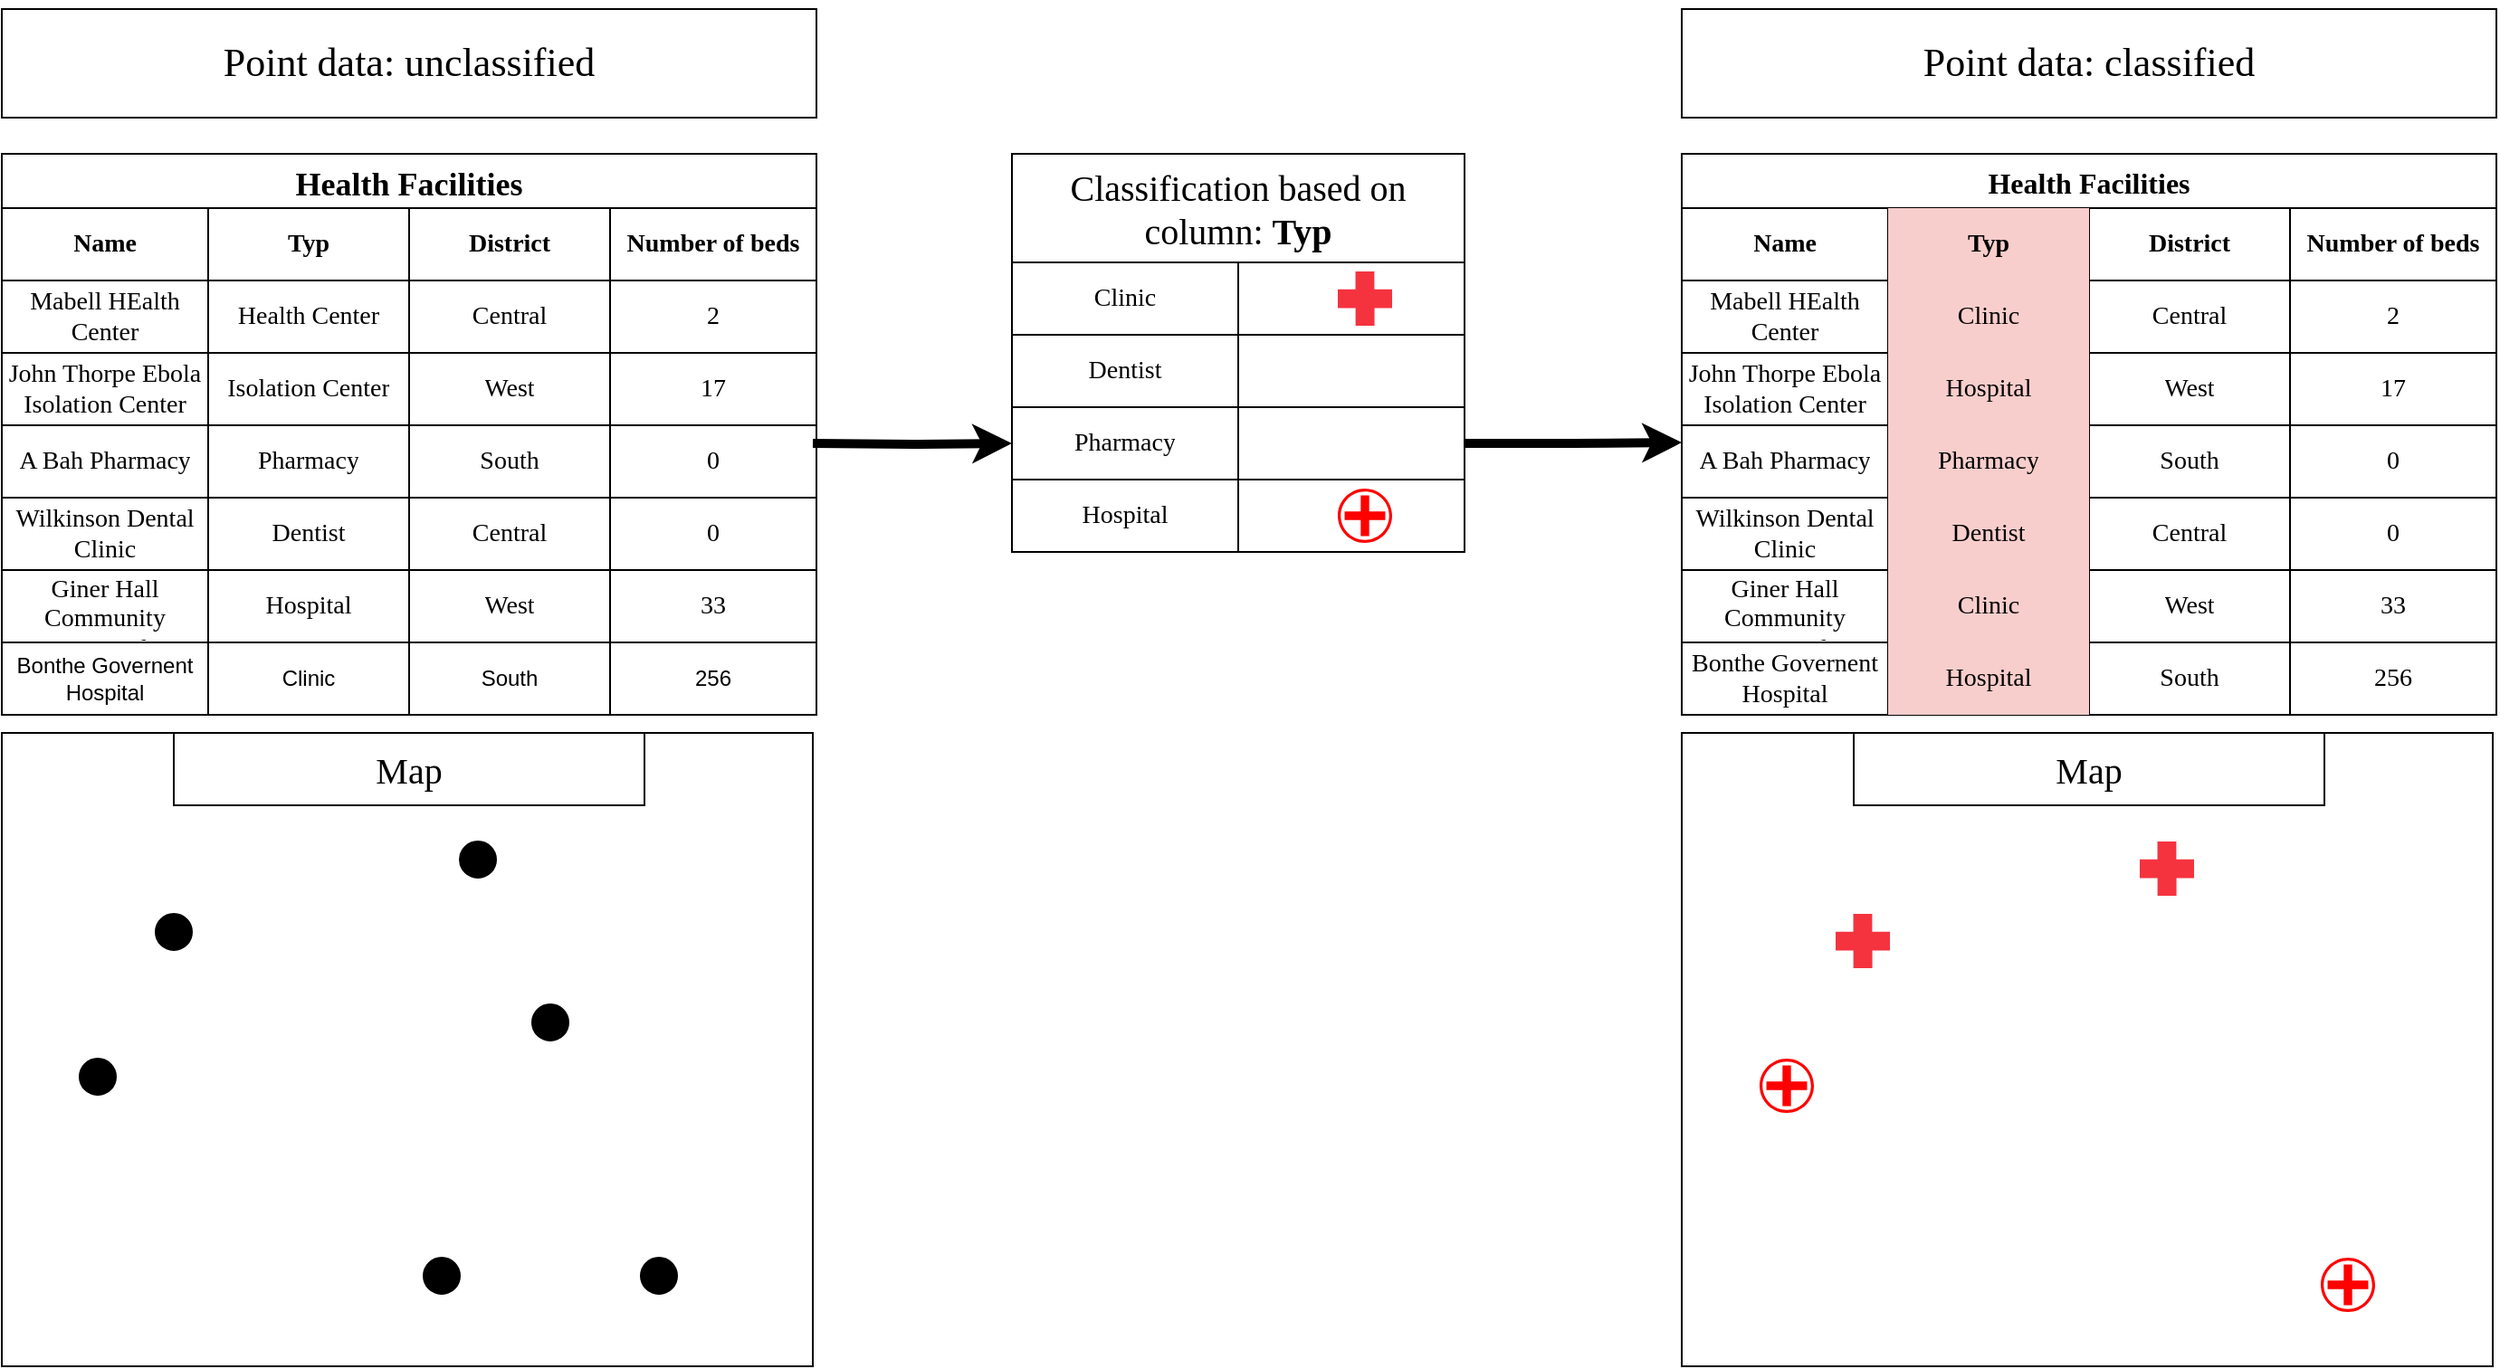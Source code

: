 <mxfile version="22.1.0" type="github">
  <diagram name="Seite-1" id="5j-T2ay0NRmo94tfC0bt">
    <mxGraphModel dx="2088" dy="2980" grid="1" gridSize="10" guides="1" tooltips="1" connect="1" arrows="1" fold="1" page="1" pageScale="1" pageWidth="827" pageHeight="1169" math="0" shadow="0">
      <root>
        <mxCell id="0" />
        <mxCell id="1" parent="0" />
        <mxCell id="Hre0k5CdGtxkCVLCbG9s-229" value="" style="rounded=0;whiteSpace=wrap;html=1;strokeColor=none;" vertex="1" parent="1">
          <mxGeometry x="112" y="220" width="1378" height="750" as="geometry" />
        </mxCell>
        <mxCell id="Hre0k5CdGtxkCVLCbG9s-151" value="" style="rounded=0;whiteSpace=wrap;html=1;" vertex="1" parent="1">
          <mxGeometry x="1040" y="620" width="448" height="350" as="geometry" />
        </mxCell>
        <mxCell id="Hre0k5CdGtxkCVLCbG9s-150" value="" style="rounded=0;whiteSpace=wrap;html=1;" vertex="1" parent="1">
          <mxGeometry x="112" y="620" width="448" height="350" as="geometry" />
        </mxCell>
        <mxCell id="Hre0k5CdGtxkCVLCbG9s-2" value="&lt;p class=&quot;MsoNormal&quot; style=&quot;font-size: 22px;&quot;&gt;Point data: unclassified&lt;/p&gt;" style="rounded=0;whiteSpace=wrap;html=1;fontFamily=Verdana;fontSize=22;" vertex="1" parent="1">
          <mxGeometry x="112" y="220" width="450" height="60" as="geometry" />
        </mxCell>
        <mxCell id="Hre0k5CdGtxkCVLCbG9s-223" style="edgeStyle=orthogonalEdgeStyle;rounded=0;orthogonalLoop=1;jettySize=auto;html=1;entryX=0;entryY=0.5;entryDx=0;entryDy=0;strokeWidth=5;" edge="1" parent="1" target="Hre0k5CdGtxkCVLCbG9s-189">
          <mxGeometry relative="1" as="geometry">
            <mxPoint x="560" y="460" as="sourcePoint" />
          </mxGeometry>
        </mxCell>
        <mxCell id="Hre0k5CdGtxkCVLCbG9s-8" value="Health Facilities" style="shape=table;startSize=30;container=1;collapsible=0;childLayout=tableLayout;fontFamily=Verdana;fontSize=18;fontStyle=1;labelBackgroundColor=none;labelBorderColor=none;" vertex="1" parent="1">
          <mxGeometry x="112" y="300" width="450" height="310" as="geometry" />
        </mxCell>
        <mxCell id="Hre0k5CdGtxkCVLCbG9s-9" value="" style="shape=tableRow;horizontal=0;startSize=0;swimlaneHead=0;swimlaneBody=0;strokeColor=inherit;top=0;left=0;bottom=0;right=0;collapsible=0;dropTarget=0;fillColor=none;points=[[0,0.5],[1,0.5]];portConstraint=eastwest;labelBackgroundColor=none;" vertex="1" parent="Hre0k5CdGtxkCVLCbG9s-8">
          <mxGeometry y="30" width="450" height="40" as="geometry" />
        </mxCell>
        <mxCell id="Hre0k5CdGtxkCVLCbG9s-10" value="Name" style="shape=partialRectangle;html=1;whiteSpace=wrap;connectable=0;strokeColor=inherit;overflow=hidden;fillColor=none;top=0;left=0;bottom=0;right=0;pointerEvents=1;fontStyle=1;fontFamily=Verdana;fontSize=14;labelBackgroundColor=none;" vertex="1" parent="Hre0k5CdGtxkCVLCbG9s-9">
          <mxGeometry width="114" height="40" as="geometry">
            <mxRectangle width="114" height="40" as="alternateBounds" />
          </mxGeometry>
        </mxCell>
        <mxCell id="Hre0k5CdGtxkCVLCbG9s-11" value="Typ" style="shape=partialRectangle;html=1;whiteSpace=wrap;connectable=0;strokeColor=inherit;overflow=hidden;fillColor=none;top=0;left=0;bottom=0;right=0;pointerEvents=1;fontStyle=1;fontFamily=Verdana;fontSize=14;labelBackgroundColor=none;" vertex="1" parent="Hre0k5CdGtxkCVLCbG9s-9">
          <mxGeometry x="114" width="111" height="40" as="geometry">
            <mxRectangle width="111" height="40" as="alternateBounds" />
          </mxGeometry>
        </mxCell>
        <mxCell id="Hre0k5CdGtxkCVLCbG9s-12" value="District" style="shape=partialRectangle;html=1;whiteSpace=wrap;connectable=0;strokeColor=inherit;overflow=hidden;fillColor=none;top=0;left=0;bottom=0;right=0;pointerEvents=1;fontStyle=1;fontFamily=Verdana;fontSize=14;labelBackgroundColor=none;" vertex="1" parent="Hre0k5CdGtxkCVLCbG9s-9">
          <mxGeometry x="225" width="111" height="40" as="geometry">
            <mxRectangle width="111" height="40" as="alternateBounds" />
          </mxGeometry>
        </mxCell>
        <mxCell id="Hre0k5CdGtxkCVLCbG9s-13" value="Number of beds" style="shape=partialRectangle;html=1;whiteSpace=wrap;connectable=0;strokeColor=inherit;overflow=hidden;fillColor=none;top=0;left=0;bottom=0;right=0;pointerEvents=1;fontStyle=1;fontFamily=Verdana;fontSize=14;labelBackgroundColor=none;" vertex="1" parent="Hre0k5CdGtxkCVLCbG9s-9">
          <mxGeometry x="336" width="114" height="40" as="geometry">
            <mxRectangle width="114" height="40" as="alternateBounds" />
          </mxGeometry>
        </mxCell>
        <mxCell id="Hre0k5CdGtxkCVLCbG9s-15" value="" style="shape=tableRow;horizontal=0;startSize=0;swimlaneHead=0;swimlaneBody=0;strokeColor=inherit;top=0;left=0;bottom=0;right=0;collapsible=0;dropTarget=0;fillColor=none;points=[[0,0.5],[1,0.5]];portConstraint=eastwest;fontFamily=Verdana;fontSize=14;labelBackgroundColor=none;" vertex="1" parent="Hre0k5CdGtxkCVLCbG9s-8">
          <mxGeometry y="70" width="450" height="40" as="geometry" />
        </mxCell>
        <mxCell id="Hre0k5CdGtxkCVLCbG9s-16" value="Mabell HEalth Center" style="shape=partialRectangle;html=1;whiteSpace=wrap;connectable=0;strokeColor=inherit;overflow=hidden;fillColor=none;top=0;left=0;bottom=0;right=0;pointerEvents=1;fontFamily=Verdana;fontSize=14;labelBackgroundColor=none;" vertex="1" parent="Hre0k5CdGtxkCVLCbG9s-15">
          <mxGeometry width="114" height="40" as="geometry">
            <mxRectangle width="114" height="40" as="alternateBounds" />
          </mxGeometry>
        </mxCell>
        <mxCell id="Hre0k5CdGtxkCVLCbG9s-17" value="Health Center" style="shape=partialRectangle;html=1;whiteSpace=wrap;connectable=0;strokeColor=inherit;overflow=hidden;fillColor=none;top=0;left=0;bottom=0;right=0;pointerEvents=1;fontFamily=Verdana;fontSize=14;labelBackgroundColor=none;" vertex="1" parent="Hre0k5CdGtxkCVLCbG9s-15">
          <mxGeometry x="114" width="111" height="40" as="geometry">
            <mxRectangle width="111" height="40" as="alternateBounds" />
          </mxGeometry>
        </mxCell>
        <mxCell id="Hre0k5CdGtxkCVLCbG9s-18" value="Central" style="shape=partialRectangle;html=1;whiteSpace=wrap;connectable=0;strokeColor=inherit;overflow=hidden;fillColor=none;top=0;left=0;bottom=0;right=0;pointerEvents=1;fontFamily=Verdana;fontSize=14;labelBackgroundColor=none;" vertex="1" parent="Hre0k5CdGtxkCVLCbG9s-15">
          <mxGeometry x="225" width="111" height="40" as="geometry">
            <mxRectangle width="111" height="40" as="alternateBounds" />
          </mxGeometry>
        </mxCell>
        <mxCell id="Hre0k5CdGtxkCVLCbG9s-19" value="2" style="shape=partialRectangle;html=1;whiteSpace=wrap;connectable=0;strokeColor=inherit;overflow=hidden;fillColor=none;top=0;left=0;bottom=0;right=0;pointerEvents=1;fontFamily=Verdana;fontSize=14;labelBackgroundColor=none;" vertex="1" parent="Hre0k5CdGtxkCVLCbG9s-15">
          <mxGeometry x="336" width="114" height="40" as="geometry">
            <mxRectangle width="114" height="40" as="alternateBounds" />
          </mxGeometry>
        </mxCell>
        <mxCell id="Hre0k5CdGtxkCVLCbG9s-21" value="" style="shape=tableRow;horizontal=0;startSize=0;swimlaneHead=0;swimlaneBody=0;strokeColor=inherit;top=0;left=0;bottom=0;right=0;collapsible=0;dropTarget=0;fillColor=none;points=[[0,0.5],[1,0.5]];portConstraint=eastwest;fontFamily=Verdana;fontSize=14;labelBackgroundColor=none;" vertex="1" parent="Hre0k5CdGtxkCVLCbG9s-8">
          <mxGeometry y="110" width="450" height="40" as="geometry" />
        </mxCell>
        <mxCell id="Hre0k5CdGtxkCVLCbG9s-22" value="John Thorpe Ebola Isolation Center" style="shape=partialRectangle;html=1;whiteSpace=wrap;connectable=0;strokeColor=inherit;overflow=hidden;fillColor=none;top=0;left=0;bottom=0;right=0;pointerEvents=1;fontFamily=Verdana;fontSize=14;labelBackgroundColor=none;" vertex="1" parent="Hre0k5CdGtxkCVLCbG9s-21">
          <mxGeometry width="114" height="40" as="geometry">
            <mxRectangle width="114" height="40" as="alternateBounds" />
          </mxGeometry>
        </mxCell>
        <mxCell id="Hre0k5CdGtxkCVLCbG9s-23" value="Isolation Center" style="shape=partialRectangle;html=1;whiteSpace=wrap;connectable=0;strokeColor=inherit;overflow=hidden;fillColor=none;top=0;left=0;bottom=0;right=0;pointerEvents=1;fontFamily=Verdana;fontSize=14;labelBackgroundColor=none;" vertex="1" parent="Hre0k5CdGtxkCVLCbG9s-21">
          <mxGeometry x="114" width="111" height="40" as="geometry">
            <mxRectangle width="111" height="40" as="alternateBounds" />
          </mxGeometry>
        </mxCell>
        <mxCell id="Hre0k5CdGtxkCVLCbG9s-24" value="West" style="shape=partialRectangle;html=1;whiteSpace=wrap;connectable=0;strokeColor=inherit;overflow=hidden;fillColor=none;top=0;left=0;bottom=0;right=0;pointerEvents=1;fontFamily=Verdana;fontSize=14;labelBackgroundColor=none;" vertex="1" parent="Hre0k5CdGtxkCVLCbG9s-21">
          <mxGeometry x="225" width="111" height="40" as="geometry">
            <mxRectangle width="111" height="40" as="alternateBounds" />
          </mxGeometry>
        </mxCell>
        <mxCell id="Hre0k5CdGtxkCVLCbG9s-25" value="17" style="shape=partialRectangle;html=1;whiteSpace=wrap;connectable=0;strokeColor=inherit;overflow=hidden;fillColor=none;top=0;left=0;bottom=0;right=0;pointerEvents=1;fontFamily=Verdana;fontSize=14;labelBackgroundColor=none;" vertex="1" parent="Hre0k5CdGtxkCVLCbG9s-21">
          <mxGeometry x="336" width="114" height="40" as="geometry">
            <mxRectangle width="114" height="40" as="alternateBounds" />
          </mxGeometry>
        </mxCell>
        <mxCell id="Hre0k5CdGtxkCVLCbG9s-27" value="" style="shape=tableRow;horizontal=0;startSize=0;swimlaneHead=0;swimlaneBody=0;strokeColor=inherit;top=0;left=0;bottom=0;right=0;collapsible=0;dropTarget=0;fillColor=none;points=[[0,0.5],[1,0.5]];portConstraint=eastwest;fontFamily=Verdana;fontSize=14;labelBackgroundColor=none;" vertex="1" parent="Hre0k5CdGtxkCVLCbG9s-8">
          <mxGeometry y="150" width="450" height="40" as="geometry" />
        </mxCell>
        <mxCell id="Hre0k5CdGtxkCVLCbG9s-28" value="A Bah Pharmacy" style="shape=partialRectangle;html=1;whiteSpace=wrap;connectable=0;strokeColor=inherit;overflow=hidden;fillColor=none;top=0;left=0;bottom=0;right=0;pointerEvents=1;fontFamily=Verdana;fontSize=14;labelBackgroundColor=none;" vertex="1" parent="Hre0k5CdGtxkCVLCbG9s-27">
          <mxGeometry width="114" height="40" as="geometry">
            <mxRectangle width="114" height="40" as="alternateBounds" />
          </mxGeometry>
        </mxCell>
        <mxCell id="Hre0k5CdGtxkCVLCbG9s-29" value="Pharmacy" style="shape=partialRectangle;html=1;whiteSpace=wrap;connectable=0;strokeColor=inherit;overflow=hidden;fillColor=none;top=0;left=0;bottom=0;right=0;pointerEvents=1;fontFamily=Verdana;fontSize=14;labelBackgroundColor=none;" vertex="1" parent="Hre0k5CdGtxkCVLCbG9s-27">
          <mxGeometry x="114" width="111" height="40" as="geometry">
            <mxRectangle width="111" height="40" as="alternateBounds" />
          </mxGeometry>
        </mxCell>
        <mxCell id="Hre0k5CdGtxkCVLCbG9s-30" value="South" style="shape=partialRectangle;html=1;whiteSpace=wrap;connectable=0;strokeColor=inherit;overflow=hidden;fillColor=none;top=0;left=0;bottom=0;right=0;pointerEvents=1;fontFamily=Verdana;fontSize=14;labelBackgroundColor=none;" vertex="1" parent="Hre0k5CdGtxkCVLCbG9s-27">
          <mxGeometry x="225" width="111" height="40" as="geometry">
            <mxRectangle width="111" height="40" as="alternateBounds" />
          </mxGeometry>
        </mxCell>
        <mxCell id="Hre0k5CdGtxkCVLCbG9s-31" value="0" style="shape=partialRectangle;html=1;whiteSpace=wrap;connectable=0;strokeColor=inherit;overflow=hidden;fillColor=none;top=0;left=0;bottom=0;right=0;pointerEvents=1;fontFamily=Verdana;fontSize=14;labelBackgroundColor=none;" vertex="1" parent="Hre0k5CdGtxkCVLCbG9s-27">
          <mxGeometry x="336" width="114" height="40" as="geometry">
            <mxRectangle width="114" height="40" as="alternateBounds" />
          </mxGeometry>
        </mxCell>
        <mxCell id="Hre0k5CdGtxkCVLCbG9s-33" value="" style="shape=tableRow;horizontal=0;startSize=0;swimlaneHead=0;swimlaneBody=0;strokeColor=inherit;top=0;left=0;bottom=0;right=0;collapsible=0;dropTarget=0;fillColor=none;points=[[0,0.5],[1,0.5]];portConstraint=eastwest;fontFamily=Verdana;fontSize=14;labelBackgroundColor=none;" vertex="1" parent="Hre0k5CdGtxkCVLCbG9s-8">
          <mxGeometry y="190" width="450" height="40" as="geometry" />
        </mxCell>
        <mxCell id="Hre0k5CdGtxkCVLCbG9s-34" value="Wilkinson Dental Clinic" style="shape=partialRectangle;html=1;whiteSpace=wrap;connectable=0;strokeColor=inherit;overflow=hidden;fillColor=none;top=0;left=0;bottom=0;right=0;pointerEvents=1;fontFamily=Verdana;fontSize=14;labelBackgroundColor=none;" vertex="1" parent="Hre0k5CdGtxkCVLCbG9s-33">
          <mxGeometry width="114" height="40" as="geometry">
            <mxRectangle width="114" height="40" as="alternateBounds" />
          </mxGeometry>
        </mxCell>
        <mxCell id="Hre0k5CdGtxkCVLCbG9s-35" value="Dentist" style="shape=partialRectangle;html=1;whiteSpace=wrap;connectable=0;strokeColor=inherit;overflow=hidden;fillColor=none;top=0;left=0;bottom=0;right=0;pointerEvents=1;fontFamily=Verdana;fontSize=14;labelBackgroundColor=none;" vertex="1" parent="Hre0k5CdGtxkCVLCbG9s-33">
          <mxGeometry x="114" width="111" height="40" as="geometry">
            <mxRectangle width="111" height="40" as="alternateBounds" />
          </mxGeometry>
        </mxCell>
        <mxCell id="Hre0k5CdGtxkCVLCbG9s-36" value="Central" style="shape=partialRectangle;html=1;whiteSpace=wrap;connectable=0;strokeColor=inherit;overflow=hidden;fillColor=none;top=0;left=0;bottom=0;right=0;pointerEvents=1;fontFamily=Verdana;fontSize=14;labelBackgroundColor=none;" vertex="1" parent="Hre0k5CdGtxkCVLCbG9s-33">
          <mxGeometry x="225" width="111" height="40" as="geometry">
            <mxRectangle width="111" height="40" as="alternateBounds" />
          </mxGeometry>
        </mxCell>
        <mxCell id="Hre0k5CdGtxkCVLCbG9s-37" value="0" style="shape=partialRectangle;html=1;whiteSpace=wrap;connectable=0;strokeColor=inherit;overflow=hidden;fillColor=none;top=0;left=0;bottom=0;right=0;pointerEvents=1;fontFamily=Verdana;fontSize=14;labelBackgroundColor=none;" vertex="1" parent="Hre0k5CdGtxkCVLCbG9s-33">
          <mxGeometry x="336" width="114" height="40" as="geometry">
            <mxRectangle width="114" height="40" as="alternateBounds" />
          </mxGeometry>
        </mxCell>
        <mxCell id="Hre0k5CdGtxkCVLCbG9s-44" style="shape=tableRow;horizontal=0;startSize=0;swimlaneHead=0;swimlaneBody=0;strokeColor=inherit;top=0;left=0;bottom=0;right=0;collapsible=0;dropTarget=0;fillColor=none;points=[[0,0.5],[1,0.5]];portConstraint=eastwest;fontFamily=Verdana;fontSize=14;labelBackgroundColor=none;" vertex="1" parent="Hre0k5CdGtxkCVLCbG9s-8">
          <mxGeometry y="230" width="450" height="40" as="geometry" />
        </mxCell>
        <mxCell id="Hre0k5CdGtxkCVLCbG9s-45" value="Giner Hall Community Hospital" style="shape=partialRectangle;html=1;whiteSpace=wrap;connectable=0;strokeColor=inherit;overflow=hidden;fillColor=none;top=0;left=0;bottom=0;right=0;pointerEvents=1;fontFamily=Verdana;fontSize=14;labelBackgroundColor=none;" vertex="1" parent="Hre0k5CdGtxkCVLCbG9s-44">
          <mxGeometry width="114" height="40" as="geometry">
            <mxRectangle width="114" height="40" as="alternateBounds" />
          </mxGeometry>
        </mxCell>
        <mxCell id="Hre0k5CdGtxkCVLCbG9s-46" value="Hospital" style="shape=partialRectangle;html=1;whiteSpace=wrap;connectable=0;strokeColor=inherit;overflow=hidden;fillColor=none;top=0;left=0;bottom=0;right=0;pointerEvents=1;fontFamily=Verdana;fontSize=14;labelBackgroundColor=none;" vertex="1" parent="Hre0k5CdGtxkCVLCbG9s-44">
          <mxGeometry x="114" width="111" height="40" as="geometry">
            <mxRectangle width="111" height="40" as="alternateBounds" />
          </mxGeometry>
        </mxCell>
        <mxCell id="Hre0k5CdGtxkCVLCbG9s-47" value="West" style="shape=partialRectangle;html=1;whiteSpace=wrap;connectable=0;strokeColor=inherit;overflow=hidden;fillColor=none;top=0;left=0;bottom=0;right=0;pointerEvents=1;fontFamily=Verdana;fontSize=14;labelBackgroundColor=none;" vertex="1" parent="Hre0k5CdGtxkCVLCbG9s-44">
          <mxGeometry x="225" width="111" height="40" as="geometry">
            <mxRectangle width="111" height="40" as="alternateBounds" />
          </mxGeometry>
        </mxCell>
        <mxCell id="Hre0k5CdGtxkCVLCbG9s-48" value="33" style="shape=partialRectangle;html=1;whiteSpace=wrap;connectable=0;strokeColor=inherit;overflow=hidden;fillColor=none;top=0;left=0;bottom=0;right=0;pointerEvents=1;fontFamily=Verdana;fontSize=14;labelBackgroundColor=none;" vertex="1" parent="Hre0k5CdGtxkCVLCbG9s-44">
          <mxGeometry x="336" width="114" height="40" as="geometry">
            <mxRectangle width="114" height="40" as="alternateBounds" />
          </mxGeometry>
        </mxCell>
        <mxCell id="Hre0k5CdGtxkCVLCbG9s-49" style="shape=tableRow;horizontal=0;startSize=0;swimlaneHead=0;swimlaneBody=0;strokeColor=inherit;top=0;left=0;bottom=0;right=0;collapsible=0;dropTarget=0;fillColor=none;points=[[0,0.5],[1,0.5]];portConstraint=eastwest;labelBackgroundColor=none;" vertex="1" parent="Hre0k5CdGtxkCVLCbG9s-8">
          <mxGeometry y="270" width="450" height="40" as="geometry" />
        </mxCell>
        <mxCell id="Hre0k5CdGtxkCVLCbG9s-50" value="Bonthe Governent Hospital" style="shape=partialRectangle;html=1;whiteSpace=wrap;connectable=0;strokeColor=inherit;overflow=hidden;fillColor=none;top=0;left=0;bottom=0;right=0;pointerEvents=1;labelBackgroundColor=none;" vertex="1" parent="Hre0k5CdGtxkCVLCbG9s-49">
          <mxGeometry width="114" height="40" as="geometry">
            <mxRectangle width="114" height="40" as="alternateBounds" />
          </mxGeometry>
        </mxCell>
        <mxCell id="Hre0k5CdGtxkCVLCbG9s-51" value="Clinic" style="shape=partialRectangle;html=1;whiteSpace=wrap;connectable=0;strokeColor=inherit;overflow=hidden;fillColor=none;top=0;left=0;bottom=0;right=0;pointerEvents=1;labelBackgroundColor=none;" vertex="1" parent="Hre0k5CdGtxkCVLCbG9s-49">
          <mxGeometry x="114" width="111" height="40" as="geometry">
            <mxRectangle width="111" height="40" as="alternateBounds" />
          </mxGeometry>
        </mxCell>
        <mxCell id="Hre0k5CdGtxkCVLCbG9s-52" value="South" style="shape=partialRectangle;html=1;whiteSpace=wrap;connectable=0;strokeColor=inherit;overflow=hidden;fillColor=none;top=0;left=0;bottom=0;right=0;pointerEvents=1;labelBackgroundColor=none;" vertex="1" parent="Hre0k5CdGtxkCVLCbG9s-49">
          <mxGeometry x="225" width="111" height="40" as="geometry">
            <mxRectangle width="111" height="40" as="alternateBounds" />
          </mxGeometry>
        </mxCell>
        <mxCell id="Hre0k5CdGtxkCVLCbG9s-53" value="256" style="shape=partialRectangle;html=1;whiteSpace=wrap;connectable=0;strokeColor=inherit;overflow=hidden;fillColor=none;top=0;left=0;bottom=0;right=0;pointerEvents=1;labelBackgroundColor=none;" vertex="1" parent="Hre0k5CdGtxkCVLCbG9s-49">
          <mxGeometry x="336" width="114" height="40" as="geometry">
            <mxRectangle width="114" height="40" as="alternateBounds" />
          </mxGeometry>
        </mxCell>
        <mxCell id="Hre0k5CdGtxkCVLCbG9s-54" value="" style="ellipse;whiteSpace=wrap;html=1;aspect=fixed;fillColor=#000000;" vertex="1" parent="1">
          <mxGeometry x="197" y="720" width="20" height="20" as="geometry" />
        </mxCell>
        <mxCell id="Hre0k5CdGtxkCVLCbG9s-55" value="" style="ellipse;whiteSpace=wrap;html=1;aspect=fixed;fillColor=#000000;" vertex="1" parent="1">
          <mxGeometry x="365" y="680" width="20" height="20" as="geometry" />
        </mxCell>
        <mxCell id="Hre0k5CdGtxkCVLCbG9s-56" value="" style="ellipse;whiteSpace=wrap;html=1;aspect=fixed;fillColor=#000000;" vertex="1" parent="1">
          <mxGeometry x="405" y="770" width="20" height="20" as="geometry" />
        </mxCell>
        <mxCell id="Hre0k5CdGtxkCVLCbG9s-61" value="" style="ellipse;whiteSpace=wrap;html=1;aspect=fixed;fillColor=#000000;" vertex="1" parent="1">
          <mxGeometry x="155" y="800" width="20" height="20" as="geometry" />
        </mxCell>
        <mxCell id="Hre0k5CdGtxkCVLCbG9s-62" value="" style="ellipse;whiteSpace=wrap;html=1;aspect=fixed;fillColor=#000000;" vertex="1" parent="1">
          <mxGeometry x="465" y="910" width="20" height="20" as="geometry" />
        </mxCell>
        <mxCell id="Hre0k5CdGtxkCVLCbG9s-63" value="" style="ellipse;whiteSpace=wrap;html=1;aspect=fixed;fillColor=#000000;" vertex="1" parent="1">
          <mxGeometry x="345" y="910" width="20" height="20" as="geometry" />
        </mxCell>
        <mxCell id="Hre0k5CdGtxkCVLCbG9s-107" value="&lt;p class=&quot;MsoNormal&quot; style=&quot;font-size: 22px;&quot;&gt;Point data: classified&lt;/p&gt;" style="rounded=0;whiteSpace=wrap;html=1;fontFamily=Verdana;fontSize=22;" vertex="1" parent="1">
          <mxGeometry x="1040" y="220" width="450" height="60" as="geometry" />
        </mxCell>
        <mxCell id="Hre0k5CdGtxkCVLCbG9s-108" value="Health Facilities" style="shape=table;startSize=30;container=1;collapsible=0;childLayout=tableLayout;fontFamily=Verdana;fontSize=16;fontStyle=1" vertex="1" parent="1">
          <mxGeometry x="1040" y="300" width="450" height="310" as="geometry" />
        </mxCell>
        <mxCell id="Hre0k5CdGtxkCVLCbG9s-109" value="" style="shape=tableRow;horizontal=0;startSize=0;swimlaneHead=0;swimlaneBody=0;strokeColor=inherit;top=0;left=0;bottom=0;right=0;collapsible=0;dropTarget=0;fillColor=none;points=[[0,0.5],[1,0.5]];portConstraint=eastwest;fontFamily=Verdana;fontSize=14;" vertex="1" parent="Hre0k5CdGtxkCVLCbG9s-108">
          <mxGeometry y="30" width="450" height="40" as="geometry" />
        </mxCell>
        <mxCell id="Hre0k5CdGtxkCVLCbG9s-110" value="Name" style="shape=partialRectangle;html=1;whiteSpace=wrap;connectable=0;strokeColor=default;overflow=hidden;fillColor=none;top=0;left=0;bottom=0;right=0;pointerEvents=1;fontFamily=Verdana;fontSize=14;strokeWidth=2;fontStyle=1" vertex="1" parent="Hre0k5CdGtxkCVLCbG9s-109">
          <mxGeometry width="114" height="40" as="geometry">
            <mxRectangle width="114" height="40" as="alternateBounds" />
          </mxGeometry>
        </mxCell>
        <mxCell id="Hre0k5CdGtxkCVLCbG9s-111" value="Typ" style="shape=partialRectangle;html=1;whiteSpace=wrap;connectable=0;strokeColor=default;overflow=hidden;fillColor=#f8cecc;top=0;left=0;bottom=0;right=0;pointerEvents=1;fontFamily=Verdana;fontSize=14;strokeWidth=2;fontStyle=1" vertex="1" parent="Hre0k5CdGtxkCVLCbG9s-109">
          <mxGeometry x="114" width="111" height="40" as="geometry">
            <mxRectangle width="111" height="40" as="alternateBounds" />
          </mxGeometry>
        </mxCell>
        <mxCell id="Hre0k5CdGtxkCVLCbG9s-112" value="District" style="shape=partialRectangle;html=1;whiteSpace=wrap;connectable=0;strokeColor=default;overflow=hidden;fillColor=none;top=0;left=0;bottom=0;right=0;pointerEvents=1;fontFamily=Verdana;fontSize=14;strokeWidth=2;fontStyle=1" vertex="1" parent="Hre0k5CdGtxkCVLCbG9s-109">
          <mxGeometry x="225" width="111" height="40" as="geometry">
            <mxRectangle width="111" height="40" as="alternateBounds" />
          </mxGeometry>
        </mxCell>
        <mxCell id="Hre0k5CdGtxkCVLCbG9s-113" value="Number of beds" style="shape=partialRectangle;html=1;whiteSpace=wrap;connectable=0;strokeColor=default;overflow=hidden;fillColor=none;top=0;left=0;bottom=0;right=0;pointerEvents=1;fontFamily=Verdana;fontSize=14;strokeWidth=2;fontStyle=1" vertex="1" parent="Hre0k5CdGtxkCVLCbG9s-109">
          <mxGeometry x="336" width="114" height="40" as="geometry">
            <mxRectangle width="114" height="40" as="alternateBounds" />
          </mxGeometry>
        </mxCell>
        <mxCell id="Hre0k5CdGtxkCVLCbG9s-114" value="" style="shape=tableRow;horizontal=0;startSize=0;swimlaneHead=0;swimlaneBody=0;strokeColor=inherit;top=0;left=0;bottom=0;right=0;collapsible=0;dropTarget=0;fillColor=none;points=[[0,0.5],[1,0.5]];portConstraint=eastwest;fontFamily=Verdana;fontSize=14;" vertex="1" parent="Hre0k5CdGtxkCVLCbG9s-108">
          <mxGeometry y="70" width="450" height="40" as="geometry" />
        </mxCell>
        <mxCell id="Hre0k5CdGtxkCVLCbG9s-115" value="Mabell HEalth Center" style="shape=partialRectangle;html=1;whiteSpace=wrap;connectable=0;strokeColor=inherit;overflow=hidden;fillColor=none;top=0;left=0;bottom=0;right=0;pointerEvents=1;fontFamily=Verdana;fontSize=14;" vertex="1" parent="Hre0k5CdGtxkCVLCbG9s-114">
          <mxGeometry width="114" height="40" as="geometry">
            <mxRectangle width="114" height="40" as="alternateBounds" />
          </mxGeometry>
        </mxCell>
        <mxCell id="Hre0k5CdGtxkCVLCbG9s-116" value="Clinic" style="shape=partialRectangle;html=1;whiteSpace=wrap;connectable=0;strokeColor=#b85450;overflow=hidden;fillColor=#f8cecc;top=0;left=0;bottom=0;right=0;pointerEvents=1;fontFamily=Verdana;fontSize=14;" vertex="1" parent="Hre0k5CdGtxkCVLCbG9s-114">
          <mxGeometry x="114" width="111" height="40" as="geometry">
            <mxRectangle width="111" height="40" as="alternateBounds" />
          </mxGeometry>
        </mxCell>
        <mxCell id="Hre0k5CdGtxkCVLCbG9s-117" value="Central" style="shape=partialRectangle;html=1;whiteSpace=wrap;connectable=0;strokeColor=inherit;overflow=hidden;fillColor=none;top=0;left=0;bottom=0;right=0;pointerEvents=1;fontFamily=Verdana;fontSize=14;" vertex="1" parent="Hre0k5CdGtxkCVLCbG9s-114">
          <mxGeometry x="225" width="111" height="40" as="geometry">
            <mxRectangle width="111" height="40" as="alternateBounds" />
          </mxGeometry>
        </mxCell>
        <mxCell id="Hre0k5CdGtxkCVLCbG9s-118" value="2" style="shape=partialRectangle;html=1;whiteSpace=wrap;connectable=0;strokeColor=inherit;overflow=hidden;fillColor=none;top=0;left=0;bottom=0;right=0;pointerEvents=1;fontFamily=Verdana;fontSize=14;" vertex="1" parent="Hre0k5CdGtxkCVLCbG9s-114">
          <mxGeometry x="336" width="114" height="40" as="geometry">
            <mxRectangle width="114" height="40" as="alternateBounds" />
          </mxGeometry>
        </mxCell>
        <mxCell id="Hre0k5CdGtxkCVLCbG9s-119" value="" style="shape=tableRow;horizontal=0;startSize=0;swimlaneHead=0;swimlaneBody=0;strokeColor=inherit;top=0;left=0;bottom=0;right=0;collapsible=0;dropTarget=0;fillColor=none;points=[[0,0.5],[1,0.5]];portConstraint=eastwest;fontFamily=Verdana;fontSize=14;" vertex="1" parent="Hre0k5CdGtxkCVLCbG9s-108">
          <mxGeometry y="110" width="450" height="40" as="geometry" />
        </mxCell>
        <mxCell id="Hre0k5CdGtxkCVLCbG9s-120" value="John Thorpe Ebola Isolation Center" style="shape=partialRectangle;html=1;whiteSpace=wrap;connectable=0;strokeColor=inherit;overflow=hidden;fillColor=none;top=0;left=0;bottom=0;right=0;pointerEvents=1;fontFamily=Verdana;fontSize=14;" vertex="1" parent="Hre0k5CdGtxkCVLCbG9s-119">
          <mxGeometry width="114" height="40" as="geometry">
            <mxRectangle width="114" height="40" as="alternateBounds" />
          </mxGeometry>
        </mxCell>
        <mxCell id="Hre0k5CdGtxkCVLCbG9s-121" value="Hospital" style="shape=partialRectangle;html=1;whiteSpace=wrap;connectable=0;strokeColor=#b85450;overflow=hidden;fillColor=#f8cecc;top=0;left=0;bottom=0;right=0;pointerEvents=1;fontFamily=Verdana;fontSize=14;" vertex="1" parent="Hre0k5CdGtxkCVLCbG9s-119">
          <mxGeometry x="114" width="111" height="40" as="geometry">
            <mxRectangle width="111" height="40" as="alternateBounds" />
          </mxGeometry>
        </mxCell>
        <mxCell id="Hre0k5CdGtxkCVLCbG9s-122" value="West" style="shape=partialRectangle;html=1;whiteSpace=wrap;connectable=0;strokeColor=inherit;overflow=hidden;fillColor=none;top=0;left=0;bottom=0;right=0;pointerEvents=1;fontFamily=Verdana;fontSize=14;" vertex="1" parent="Hre0k5CdGtxkCVLCbG9s-119">
          <mxGeometry x="225" width="111" height="40" as="geometry">
            <mxRectangle width="111" height="40" as="alternateBounds" />
          </mxGeometry>
        </mxCell>
        <mxCell id="Hre0k5CdGtxkCVLCbG9s-123" value="17" style="shape=partialRectangle;html=1;whiteSpace=wrap;connectable=0;strokeColor=inherit;overflow=hidden;fillColor=none;top=0;left=0;bottom=0;right=0;pointerEvents=1;fontFamily=Verdana;fontSize=14;" vertex="1" parent="Hre0k5CdGtxkCVLCbG9s-119">
          <mxGeometry x="336" width="114" height="40" as="geometry">
            <mxRectangle width="114" height="40" as="alternateBounds" />
          </mxGeometry>
        </mxCell>
        <mxCell id="Hre0k5CdGtxkCVLCbG9s-124" value="" style="shape=tableRow;horizontal=0;startSize=0;swimlaneHead=0;swimlaneBody=0;strokeColor=inherit;top=0;left=0;bottom=0;right=0;collapsible=0;dropTarget=0;fillColor=none;points=[[0,0.5],[1,0.5]];portConstraint=eastwest;fontFamily=Verdana;fontSize=14;" vertex="1" parent="Hre0k5CdGtxkCVLCbG9s-108">
          <mxGeometry y="150" width="450" height="40" as="geometry" />
        </mxCell>
        <mxCell id="Hre0k5CdGtxkCVLCbG9s-125" value="A Bah Pharmacy" style="shape=partialRectangle;html=1;whiteSpace=wrap;connectable=0;strokeColor=inherit;overflow=hidden;fillColor=none;top=0;left=0;bottom=0;right=0;pointerEvents=1;fontFamily=Verdana;fontSize=14;" vertex="1" parent="Hre0k5CdGtxkCVLCbG9s-124">
          <mxGeometry width="114" height="40" as="geometry">
            <mxRectangle width="114" height="40" as="alternateBounds" />
          </mxGeometry>
        </mxCell>
        <mxCell id="Hre0k5CdGtxkCVLCbG9s-126" value="Pharmacy" style="shape=partialRectangle;html=1;whiteSpace=wrap;connectable=0;strokeColor=#b85450;overflow=hidden;fillColor=#f8cecc;top=0;left=0;bottom=0;right=0;pointerEvents=1;fontFamily=Verdana;fontSize=14;" vertex="1" parent="Hre0k5CdGtxkCVLCbG9s-124">
          <mxGeometry x="114" width="111" height="40" as="geometry">
            <mxRectangle width="111" height="40" as="alternateBounds" />
          </mxGeometry>
        </mxCell>
        <mxCell id="Hre0k5CdGtxkCVLCbG9s-127" value="South" style="shape=partialRectangle;html=1;whiteSpace=wrap;connectable=0;strokeColor=inherit;overflow=hidden;fillColor=none;top=0;left=0;bottom=0;right=0;pointerEvents=1;fontFamily=Verdana;fontSize=14;" vertex="1" parent="Hre0k5CdGtxkCVLCbG9s-124">
          <mxGeometry x="225" width="111" height="40" as="geometry">
            <mxRectangle width="111" height="40" as="alternateBounds" />
          </mxGeometry>
        </mxCell>
        <mxCell id="Hre0k5CdGtxkCVLCbG9s-128" value="0" style="shape=partialRectangle;html=1;whiteSpace=wrap;connectable=0;strokeColor=inherit;overflow=hidden;fillColor=none;top=0;left=0;bottom=0;right=0;pointerEvents=1;fontFamily=Verdana;fontSize=14;" vertex="1" parent="Hre0k5CdGtxkCVLCbG9s-124">
          <mxGeometry x="336" width="114" height="40" as="geometry">
            <mxRectangle width="114" height="40" as="alternateBounds" />
          </mxGeometry>
        </mxCell>
        <mxCell id="Hre0k5CdGtxkCVLCbG9s-129" value="" style="shape=tableRow;horizontal=0;startSize=0;swimlaneHead=0;swimlaneBody=0;strokeColor=inherit;top=0;left=0;bottom=0;right=0;collapsible=0;dropTarget=0;fillColor=none;points=[[0,0.5],[1,0.5]];portConstraint=eastwest;fontFamily=Verdana;fontSize=14;" vertex="1" parent="Hre0k5CdGtxkCVLCbG9s-108">
          <mxGeometry y="190" width="450" height="40" as="geometry" />
        </mxCell>
        <mxCell id="Hre0k5CdGtxkCVLCbG9s-130" value="Wilkinson Dental Clinic" style="shape=partialRectangle;html=1;whiteSpace=wrap;connectable=0;strokeColor=inherit;overflow=hidden;fillColor=none;top=0;left=0;bottom=0;right=0;pointerEvents=1;fontFamily=Verdana;fontSize=14;" vertex="1" parent="Hre0k5CdGtxkCVLCbG9s-129">
          <mxGeometry width="114" height="40" as="geometry">
            <mxRectangle width="114" height="40" as="alternateBounds" />
          </mxGeometry>
        </mxCell>
        <mxCell id="Hre0k5CdGtxkCVLCbG9s-131" value="Dentist" style="shape=partialRectangle;html=1;whiteSpace=wrap;connectable=0;strokeColor=#b85450;overflow=hidden;fillColor=#f8cecc;top=0;left=0;bottom=0;right=0;pointerEvents=1;fontFamily=Verdana;fontSize=14;" vertex="1" parent="Hre0k5CdGtxkCVLCbG9s-129">
          <mxGeometry x="114" width="111" height="40" as="geometry">
            <mxRectangle width="111" height="40" as="alternateBounds" />
          </mxGeometry>
        </mxCell>
        <mxCell id="Hre0k5CdGtxkCVLCbG9s-132" value="Central" style="shape=partialRectangle;html=1;whiteSpace=wrap;connectable=0;strokeColor=inherit;overflow=hidden;fillColor=none;top=0;left=0;bottom=0;right=0;pointerEvents=1;fontFamily=Verdana;fontSize=14;" vertex="1" parent="Hre0k5CdGtxkCVLCbG9s-129">
          <mxGeometry x="225" width="111" height="40" as="geometry">
            <mxRectangle width="111" height="40" as="alternateBounds" />
          </mxGeometry>
        </mxCell>
        <mxCell id="Hre0k5CdGtxkCVLCbG9s-133" value="0" style="shape=partialRectangle;html=1;whiteSpace=wrap;connectable=0;strokeColor=inherit;overflow=hidden;fillColor=none;top=0;left=0;bottom=0;right=0;pointerEvents=1;fontFamily=Verdana;fontSize=14;" vertex="1" parent="Hre0k5CdGtxkCVLCbG9s-129">
          <mxGeometry x="336" width="114" height="40" as="geometry">
            <mxRectangle width="114" height="40" as="alternateBounds" />
          </mxGeometry>
        </mxCell>
        <mxCell id="Hre0k5CdGtxkCVLCbG9s-134" style="shape=tableRow;horizontal=0;startSize=0;swimlaneHead=0;swimlaneBody=0;strokeColor=inherit;top=0;left=0;bottom=0;right=0;collapsible=0;dropTarget=0;fillColor=none;points=[[0,0.5],[1,0.5]];portConstraint=eastwest;fontFamily=Verdana;fontSize=14;" vertex="1" parent="Hre0k5CdGtxkCVLCbG9s-108">
          <mxGeometry y="230" width="450" height="40" as="geometry" />
        </mxCell>
        <mxCell id="Hre0k5CdGtxkCVLCbG9s-135" value="Giner Hall Community Hospital" style="shape=partialRectangle;html=1;whiteSpace=wrap;connectable=0;strokeColor=inherit;overflow=hidden;fillColor=none;top=0;left=0;bottom=0;right=0;pointerEvents=1;fontFamily=Verdana;fontSize=14;" vertex="1" parent="Hre0k5CdGtxkCVLCbG9s-134">
          <mxGeometry width="114" height="40" as="geometry">
            <mxRectangle width="114" height="40" as="alternateBounds" />
          </mxGeometry>
        </mxCell>
        <mxCell id="Hre0k5CdGtxkCVLCbG9s-136" value="Clinic" style="shape=partialRectangle;html=1;whiteSpace=wrap;connectable=0;strokeColor=#b85450;overflow=hidden;fillColor=#f8cecc;top=0;left=0;bottom=0;right=0;pointerEvents=1;fontFamily=Verdana;fontSize=14;" vertex="1" parent="Hre0k5CdGtxkCVLCbG9s-134">
          <mxGeometry x="114" width="111" height="40" as="geometry">
            <mxRectangle width="111" height="40" as="alternateBounds" />
          </mxGeometry>
        </mxCell>
        <mxCell id="Hre0k5CdGtxkCVLCbG9s-137" value="West" style="shape=partialRectangle;html=1;whiteSpace=wrap;connectable=0;strokeColor=inherit;overflow=hidden;fillColor=none;top=0;left=0;bottom=0;right=0;pointerEvents=1;fontFamily=Verdana;fontSize=14;" vertex="1" parent="Hre0k5CdGtxkCVLCbG9s-134">
          <mxGeometry x="225" width="111" height="40" as="geometry">
            <mxRectangle width="111" height="40" as="alternateBounds" />
          </mxGeometry>
        </mxCell>
        <mxCell id="Hre0k5CdGtxkCVLCbG9s-138" value="33" style="shape=partialRectangle;html=1;whiteSpace=wrap;connectable=0;strokeColor=inherit;overflow=hidden;fillColor=none;top=0;left=0;bottom=0;right=0;pointerEvents=1;fontFamily=Verdana;fontSize=14;" vertex="1" parent="Hre0k5CdGtxkCVLCbG9s-134">
          <mxGeometry x="336" width="114" height="40" as="geometry">
            <mxRectangle width="114" height="40" as="alternateBounds" />
          </mxGeometry>
        </mxCell>
        <mxCell id="Hre0k5CdGtxkCVLCbG9s-139" style="shape=tableRow;horizontal=0;startSize=0;swimlaneHead=0;swimlaneBody=0;strokeColor=inherit;top=0;left=0;bottom=0;right=0;collapsible=0;dropTarget=0;fillColor=none;points=[[0,0.5],[1,0.5]];portConstraint=eastwest;fontFamily=Verdana;fontSize=14;" vertex="1" parent="Hre0k5CdGtxkCVLCbG9s-108">
          <mxGeometry y="270" width="450" height="40" as="geometry" />
        </mxCell>
        <mxCell id="Hre0k5CdGtxkCVLCbG9s-140" value="Bonthe Governent Hospital" style="shape=partialRectangle;html=1;whiteSpace=wrap;connectable=0;strokeColor=inherit;overflow=hidden;fillColor=none;top=0;left=0;bottom=0;right=0;pointerEvents=1;fontFamily=Verdana;fontSize=14;" vertex="1" parent="Hre0k5CdGtxkCVLCbG9s-139">
          <mxGeometry width="114" height="40" as="geometry">
            <mxRectangle width="114" height="40" as="alternateBounds" />
          </mxGeometry>
        </mxCell>
        <mxCell id="Hre0k5CdGtxkCVLCbG9s-141" value="Hospital" style="shape=partialRectangle;html=1;whiteSpace=wrap;connectable=0;strokeColor=#b85450;overflow=hidden;fillColor=#f8cecc;top=0;left=0;bottom=0;right=0;pointerEvents=1;fontFamily=Verdana;fontSize=14;" vertex="1" parent="Hre0k5CdGtxkCVLCbG9s-139">
          <mxGeometry x="114" width="111" height="40" as="geometry">
            <mxRectangle width="111" height="40" as="alternateBounds" />
          </mxGeometry>
        </mxCell>
        <mxCell id="Hre0k5CdGtxkCVLCbG9s-142" value="South" style="shape=partialRectangle;html=1;whiteSpace=wrap;connectable=0;strokeColor=inherit;overflow=hidden;fillColor=none;top=0;left=0;bottom=0;right=0;pointerEvents=1;fontFamily=Verdana;fontSize=14;" vertex="1" parent="Hre0k5CdGtxkCVLCbG9s-139">
          <mxGeometry x="225" width="111" height="40" as="geometry">
            <mxRectangle width="111" height="40" as="alternateBounds" />
          </mxGeometry>
        </mxCell>
        <mxCell id="Hre0k5CdGtxkCVLCbG9s-143" value="256" style="shape=partialRectangle;html=1;whiteSpace=wrap;connectable=0;strokeColor=inherit;overflow=hidden;fillColor=none;top=0;left=0;bottom=0;right=0;pointerEvents=1;fontFamily=Verdana;fontSize=14;" vertex="1" parent="Hre0k5CdGtxkCVLCbG9s-139">
          <mxGeometry x="336" width="114" height="40" as="geometry">
            <mxRectangle width="114" height="40" as="alternateBounds" />
          </mxGeometry>
        </mxCell>
        <mxCell id="Hre0k5CdGtxkCVLCbG9s-182" value="" style="shape=table;startSize=0;container=1;collapsible=0;childLayout=tableLayout;fontFamily=Verdana;fontSize=14;" vertex="1" parent="1">
          <mxGeometry x="670" y="360" width="250" height="160" as="geometry" />
        </mxCell>
        <mxCell id="Hre0k5CdGtxkCVLCbG9s-183" value="" style="shape=tableRow;horizontal=0;startSize=0;swimlaneHead=0;swimlaneBody=0;strokeColor=inherit;top=0;left=0;bottom=0;right=0;collapsible=0;dropTarget=0;fillColor=none;points=[[0,0.5],[1,0.5]];portConstraint=eastwest;fontFamily=Verdana;fontSize=14;" vertex="1" parent="Hre0k5CdGtxkCVLCbG9s-182">
          <mxGeometry width="250" height="40" as="geometry" />
        </mxCell>
        <mxCell id="Hre0k5CdGtxkCVLCbG9s-184" value="Clinic" style="shape=partialRectangle;html=1;whiteSpace=wrap;connectable=0;strokeColor=inherit;overflow=hidden;fillColor=none;top=0;left=0;bottom=0;right=0;pointerEvents=1;fontFamily=Verdana;fontSize=14;" vertex="1" parent="Hre0k5CdGtxkCVLCbG9s-183">
          <mxGeometry width="125" height="40" as="geometry">
            <mxRectangle width="125" height="40" as="alternateBounds" />
          </mxGeometry>
        </mxCell>
        <mxCell id="Hre0k5CdGtxkCVLCbG9s-185" value="" style="shape=partialRectangle;html=1;whiteSpace=wrap;connectable=0;strokeColor=inherit;overflow=hidden;fillColor=none;top=0;left=0;bottom=0;right=0;pointerEvents=1;fontFamily=Verdana;fontSize=14;" vertex="1" parent="Hre0k5CdGtxkCVLCbG9s-183">
          <mxGeometry x="125" width="125" height="40" as="geometry">
            <mxRectangle width="125" height="40" as="alternateBounds" />
          </mxGeometry>
        </mxCell>
        <mxCell id="Hre0k5CdGtxkCVLCbG9s-186" value="" style="shape=tableRow;horizontal=0;startSize=0;swimlaneHead=0;swimlaneBody=0;strokeColor=inherit;top=0;left=0;bottom=0;right=0;collapsible=0;dropTarget=0;fillColor=none;points=[[0,0.5],[1,0.5]];portConstraint=eastwest;fontFamily=Verdana;fontSize=14;" vertex="1" parent="Hre0k5CdGtxkCVLCbG9s-182">
          <mxGeometry y="40" width="250" height="40" as="geometry" />
        </mxCell>
        <mxCell id="Hre0k5CdGtxkCVLCbG9s-187" value="Dentist" style="shape=partialRectangle;html=1;whiteSpace=wrap;connectable=0;strokeColor=inherit;overflow=hidden;fillColor=none;top=0;left=0;bottom=0;right=0;pointerEvents=1;fontFamily=Verdana;fontSize=14;" vertex="1" parent="Hre0k5CdGtxkCVLCbG9s-186">
          <mxGeometry width="125" height="40" as="geometry">
            <mxRectangle width="125" height="40" as="alternateBounds" />
          </mxGeometry>
        </mxCell>
        <mxCell id="Hre0k5CdGtxkCVLCbG9s-188" value="" style="shape=partialRectangle;html=1;whiteSpace=wrap;connectable=0;strokeColor=inherit;overflow=hidden;fillColor=none;top=0;left=0;bottom=0;right=0;pointerEvents=1;fontFamily=Verdana;fontSize=14;" vertex="1" parent="Hre0k5CdGtxkCVLCbG9s-186">
          <mxGeometry x="125" width="125" height="40" as="geometry">
            <mxRectangle width="125" height="40" as="alternateBounds" />
          </mxGeometry>
        </mxCell>
        <mxCell id="Hre0k5CdGtxkCVLCbG9s-189" value="" style="shape=tableRow;horizontal=0;startSize=0;swimlaneHead=0;swimlaneBody=0;strokeColor=inherit;top=0;left=0;bottom=0;right=0;collapsible=0;dropTarget=0;fillColor=none;points=[[0,0.5],[1,0.5]];portConstraint=eastwest;fontFamily=Verdana;fontSize=14;" vertex="1" parent="Hre0k5CdGtxkCVLCbG9s-182">
          <mxGeometry y="80" width="250" height="40" as="geometry" />
        </mxCell>
        <mxCell id="Hre0k5CdGtxkCVLCbG9s-190" value="Pharmacy" style="shape=partialRectangle;html=1;whiteSpace=wrap;connectable=0;strokeColor=inherit;overflow=hidden;fillColor=none;top=0;left=0;bottom=0;right=0;pointerEvents=1;fontFamily=Verdana;fontSize=14;" vertex="1" parent="Hre0k5CdGtxkCVLCbG9s-189">
          <mxGeometry width="125" height="40" as="geometry">
            <mxRectangle width="125" height="40" as="alternateBounds" />
          </mxGeometry>
        </mxCell>
        <mxCell id="Hre0k5CdGtxkCVLCbG9s-191" value="" style="shape=partialRectangle;html=1;whiteSpace=wrap;connectable=0;strokeColor=inherit;overflow=hidden;fillColor=none;top=0;left=0;bottom=0;right=0;pointerEvents=1;fontFamily=Verdana;fontSize=14;" vertex="1" parent="Hre0k5CdGtxkCVLCbG9s-189">
          <mxGeometry x="125" width="125" height="40" as="geometry">
            <mxRectangle width="125" height="40" as="alternateBounds" />
          </mxGeometry>
        </mxCell>
        <mxCell id="Hre0k5CdGtxkCVLCbG9s-192" value="" style="shape=tableRow;horizontal=0;startSize=0;swimlaneHead=0;swimlaneBody=0;strokeColor=inherit;top=0;left=0;bottom=0;right=0;collapsible=0;dropTarget=0;fillColor=none;points=[[0,0.5],[1,0.5]];portConstraint=eastwest;fontFamily=Verdana;fontSize=14;" vertex="1" parent="Hre0k5CdGtxkCVLCbG9s-182">
          <mxGeometry y="120" width="250" height="40" as="geometry" />
        </mxCell>
        <mxCell id="Hre0k5CdGtxkCVLCbG9s-193" value="Hospital" style="shape=partialRectangle;html=1;whiteSpace=wrap;connectable=0;strokeColor=inherit;overflow=hidden;fillColor=none;top=0;left=0;bottom=0;right=0;pointerEvents=1;fontFamily=Verdana;fontSize=14;" vertex="1" parent="Hre0k5CdGtxkCVLCbG9s-192">
          <mxGeometry width="125" height="40" as="geometry">
            <mxRectangle width="125" height="40" as="alternateBounds" />
          </mxGeometry>
        </mxCell>
        <mxCell id="Hre0k5CdGtxkCVLCbG9s-194" value="" style="shape=partialRectangle;html=1;whiteSpace=wrap;connectable=0;strokeColor=inherit;overflow=hidden;fillColor=none;top=0;left=0;bottom=0;right=0;pointerEvents=1;fontFamily=Verdana;fontSize=14;" vertex="1" parent="Hre0k5CdGtxkCVLCbG9s-192">
          <mxGeometry x="125" width="125" height="40" as="geometry">
            <mxRectangle width="125" height="40" as="alternateBounds" />
          </mxGeometry>
        </mxCell>
        <mxCell id="Hre0k5CdGtxkCVLCbG9s-195" value="" style="shape=mxgraph.signs.healthcare.first_aid;html=1;pointerEvents=1;fillColor=#F5333F;strokeColor=none;verticalLabelPosition=bottom;verticalAlign=top;align=center;fontFamily=Verdana;fontSize=14;" vertex="1" parent="1">
          <mxGeometry x="850" y="365" width="30" height="30" as="geometry" />
        </mxCell>
        <mxCell id="Hre0k5CdGtxkCVLCbG9s-196" value="" style="shape=mxgraph.signs.healthcare.hospital_1;html=1;pointerEvents=1;fillColor=#FF0000;strokeColor=none;verticalLabelPosition=bottom;verticalAlign=top;align=center;fontFamily=Verdana;fontSize=14;" vertex="1" parent="1">
          <mxGeometry x="850" y="485" width="30" height="30" as="geometry" />
        </mxCell>
        <mxCell id="Hre0k5CdGtxkCVLCbG9s-202" value="" style="shape=mxgraph.signs.healthcare.first_aid;html=1;pointerEvents=1;fillColor=#F5333F;strokeColor=none;verticalLabelPosition=bottom;verticalAlign=top;align=center;" vertex="1" parent="1">
          <mxGeometry x="1293" y="680" width="30" height="30" as="geometry" />
        </mxCell>
        <mxCell id="Hre0k5CdGtxkCVLCbG9s-204" value="" style="shape=mxgraph.signs.healthcare.hospital_1;html=1;pointerEvents=1;fillColor=#FF0000;strokeColor=none;verticalLabelPosition=bottom;verticalAlign=top;align=center;" vertex="1" parent="1">
          <mxGeometry x="1393" y="910" width="30" height="30" as="geometry" />
        </mxCell>
        <mxCell id="Hre0k5CdGtxkCVLCbG9s-205" value="" style="shape=mxgraph.signs.healthcare.hospital_1;html=1;pointerEvents=1;fillColor=#FF0000;strokeColor=none;verticalLabelPosition=bottom;verticalAlign=top;align=center;" vertex="1" parent="1">
          <mxGeometry x="1083" y="800" width="30" height="30" as="geometry" />
        </mxCell>
        <mxCell id="Hre0k5CdGtxkCVLCbG9s-206" value="" style="shape=mxgraph.signs.healthcare.first_aid;html=1;pointerEvents=1;fillColor=#F5333F;strokeColor=none;verticalLabelPosition=bottom;verticalAlign=top;align=center;" vertex="1" parent="1">
          <mxGeometry x="1125" y="720" width="30" height="30" as="geometry" />
        </mxCell>
        <mxCell id="Hre0k5CdGtxkCVLCbG9s-207" value="Map" style="rounded=0;whiteSpace=wrap;html=1;fontFamily=Verdana;fontSize=20;" vertex="1" parent="1">
          <mxGeometry x="207" y="620" width="260" height="40" as="geometry" />
        </mxCell>
        <mxCell id="Hre0k5CdGtxkCVLCbG9s-208" value="Map" style="rounded=0;whiteSpace=wrap;html=1;fontFamily=Verdana;fontSize=20;" vertex="1" parent="1">
          <mxGeometry x="1135" y="620" width="260" height="40" as="geometry" />
        </mxCell>
        <mxCell id="Hre0k5CdGtxkCVLCbG9s-221" value="Classification based on column:&amp;nbsp;&lt;b style=&quot;border-color: var(--border-color); font-size: 20px;&quot;&gt;Typ&lt;/b&gt;" style="rounded=0;whiteSpace=wrap;html=1;fontFamily=Verdana;fontSize=20;" vertex="1" parent="1">
          <mxGeometry x="670" y="300" width="250" height="60" as="geometry" />
        </mxCell>
        <mxCell id="Hre0k5CdGtxkCVLCbG9s-224" style="edgeStyle=orthogonalEdgeStyle;rounded=0;orthogonalLoop=1;jettySize=auto;html=1;entryX=0;entryY=0.239;entryDx=0;entryDy=0;entryPerimeter=0;strokeWidth=5;" edge="1" parent="1" source="Hre0k5CdGtxkCVLCbG9s-189" target="Hre0k5CdGtxkCVLCbG9s-124">
          <mxGeometry relative="1" as="geometry" />
        </mxCell>
        <mxCell id="Hre0k5CdGtxkCVLCbG9s-230" value="" style="shape=image;html=1;verticalAlign=top;verticalLabelPosition=bottom;labelBackgroundColor=#ffffff;imageAspect=0;aspect=fixed;image=https://cdn3.iconfinder.com/data/icons/clinical-3/96/dental-128.png;fontFamily=Verdana;fontSize=14;" vertex="1" parent="1">
          <mxGeometry x="850" y="405" width="30" height="30" as="geometry" />
        </mxCell>
        <mxCell id="Hre0k5CdGtxkCVLCbG9s-231" value="" style="shape=image;html=1;verticalAlign=top;verticalLabelPosition=bottom;labelBackgroundColor=#ffffff;imageAspect=0;aspect=fixed;image=https://cdn3.iconfinder.com/data/icons/clinical-3/96/dental-128.png;fontFamily=Verdana;fontSize=14;" vertex="1" parent="1">
          <mxGeometry x="1333" y="770" width="30" height="30" as="geometry" />
        </mxCell>
        <mxCell id="Hre0k5CdGtxkCVLCbG9s-233" value="" style="shape=image;html=1;verticalAlign=top;verticalLabelPosition=bottom;labelBackgroundColor=#ffffff;imageAspect=0;aspect=fixed;image=https://cdn0.iconfinder.com/data/icons/medic-outline/32/Medical_Pill-128.png;fontFamily=Verdana;fontSize=14;" vertex="1" parent="1">
          <mxGeometry x="1273" y="910" width="30" height="30" as="geometry" />
        </mxCell>
        <mxCell id="Hre0k5CdGtxkCVLCbG9s-234" value="" style="shape=image;html=1;verticalAlign=top;verticalLabelPosition=bottom;labelBackgroundColor=#ffffff;imageAspect=0;aspect=fixed;image=https://cdn0.iconfinder.com/data/icons/medic-outline/32/Medical_Pill-128.png;fontFamily=Verdana;fontSize=14;" vertex="1" parent="1">
          <mxGeometry x="850" y="445" width="30" height="30" as="geometry" />
        </mxCell>
      </root>
    </mxGraphModel>
  </diagram>
</mxfile>
